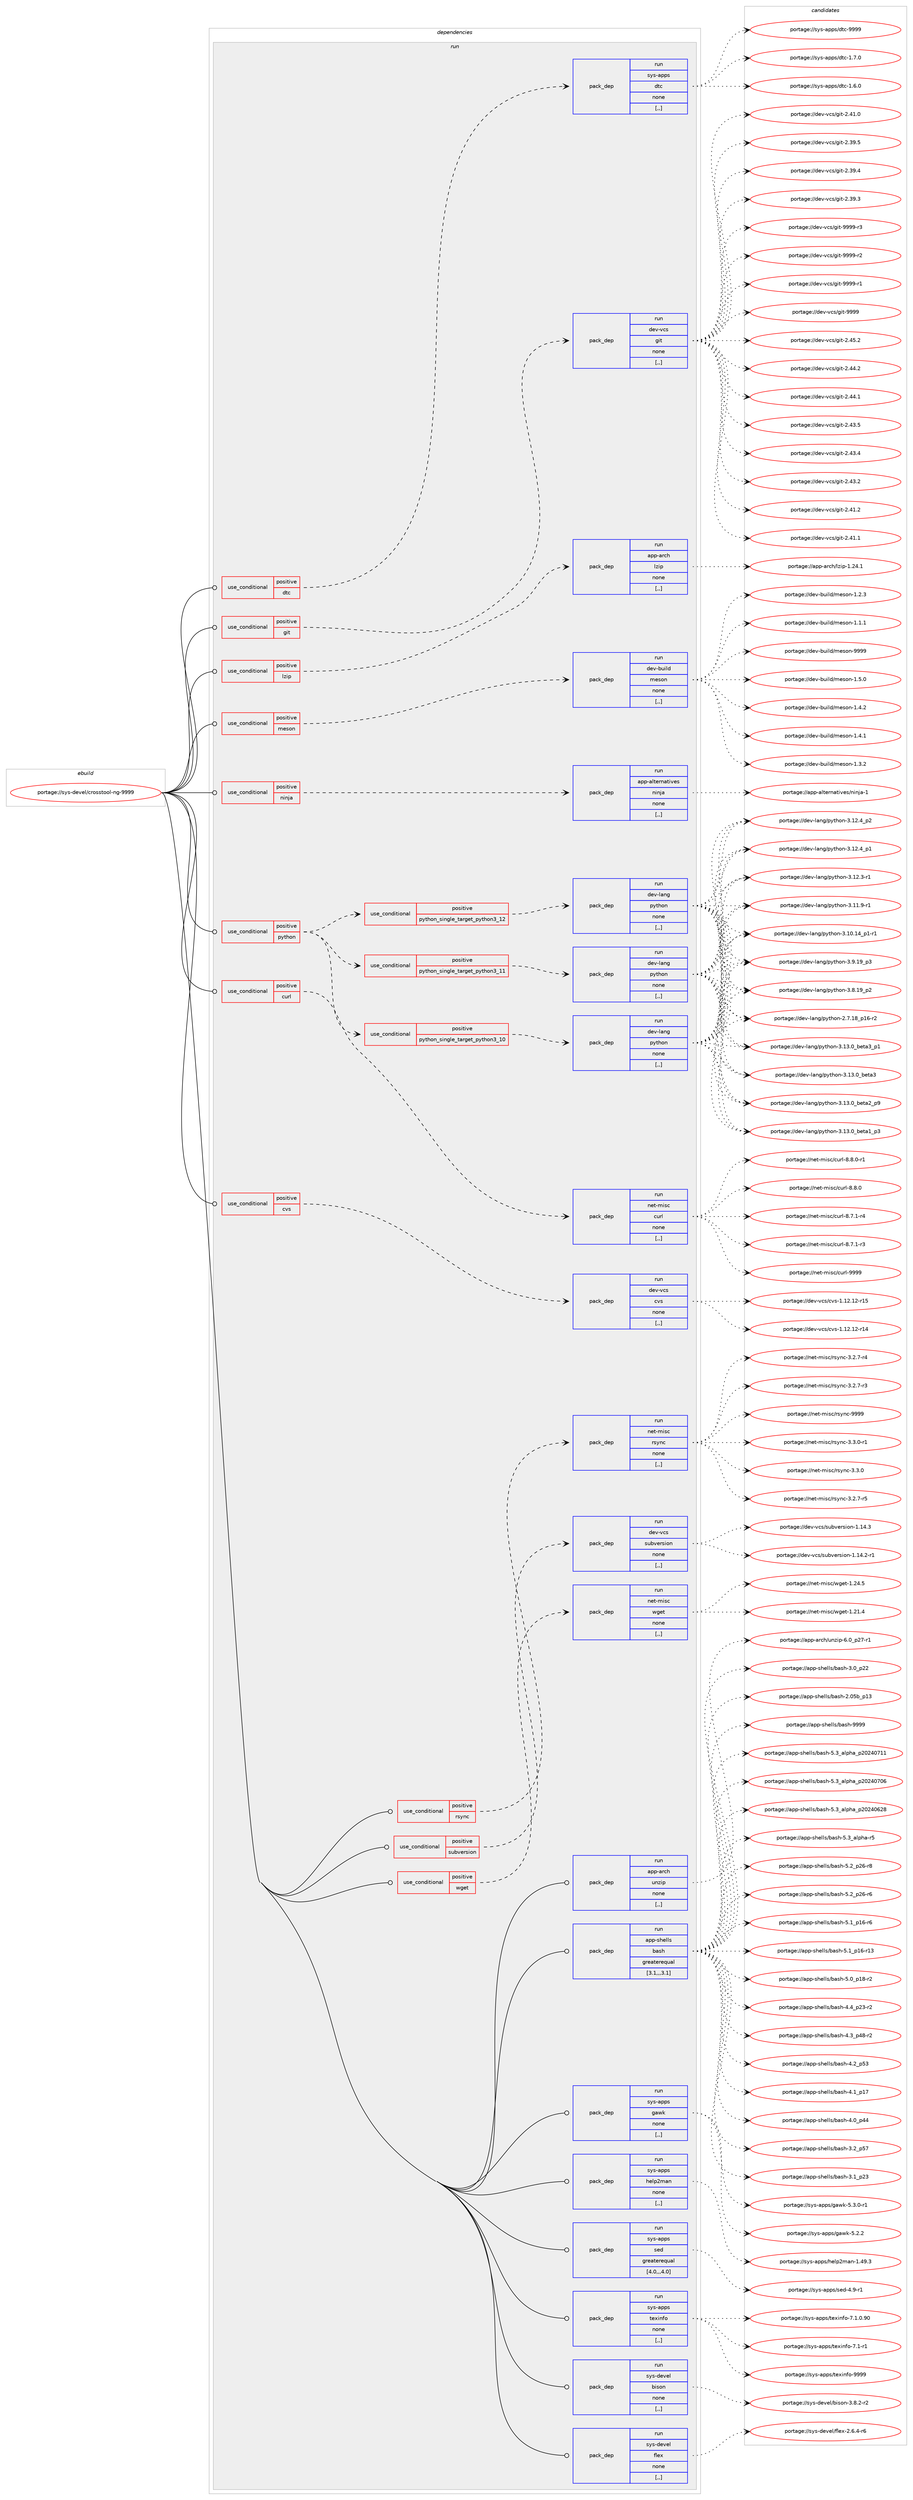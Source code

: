 digraph prolog {

# *************
# Graph options
# *************

newrank=true;
concentrate=true;
compound=true;
graph [rankdir=LR,fontname=Helvetica,fontsize=10,ranksep=1.5];#, ranksep=2.5, nodesep=0.2];
edge  [arrowhead=vee];
node  [fontname=Helvetica,fontsize=10];

# **********
# The ebuild
# **********

subgraph cluster_leftcol {
color=gray;
label=<<i>ebuild</i>>;
id [label="portage://sys-devel/crosstool-ng-9999", color=red, width=4, href="../sys-devel/crosstool-ng-9999.svg"];
}

# ****************
# The dependencies
# ****************

subgraph cluster_midcol {
color=gray;
label=<<i>dependencies</i>>;
subgraph cluster_compile {
fillcolor="#eeeeee";
style=filled;
label=<<i>compile</i>>;
}
subgraph cluster_compileandrun {
fillcolor="#eeeeee";
style=filled;
label=<<i>compile and run</i>>;
}
subgraph cluster_run {
fillcolor="#eeeeee";
style=filled;
label=<<i>run</i>>;
subgraph cond114589 {
dependency430903 [label=<<TABLE BORDER="0" CELLBORDER="1" CELLSPACING="0" CELLPADDING="4"><TR><TD ROWSPAN="3" CELLPADDING="10">use_conditional</TD></TR><TR><TD>positive</TD></TR><TR><TD>curl</TD></TR></TABLE>>, shape=none, color=red];
subgraph pack313353 {
dependency430904 [label=<<TABLE BORDER="0" CELLBORDER="1" CELLSPACING="0" CELLPADDING="4" WIDTH="220"><TR><TD ROWSPAN="6" CELLPADDING="30">pack_dep</TD></TR><TR><TD WIDTH="110">run</TD></TR><TR><TD>net-misc</TD></TR><TR><TD>curl</TD></TR><TR><TD>none</TD></TR><TR><TD>[,,]</TD></TR></TABLE>>, shape=none, color=blue];
}
dependency430903:e -> dependency430904:w [weight=20,style="dashed",arrowhead="vee"];
}
id:e -> dependency430903:w [weight=20,style="solid",arrowhead="odot"];
subgraph cond114590 {
dependency430905 [label=<<TABLE BORDER="0" CELLBORDER="1" CELLSPACING="0" CELLPADDING="4"><TR><TD ROWSPAN="3" CELLPADDING="10">use_conditional</TD></TR><TR><TD>positive</TD></TR><TR><TD>cvs</TD></TR></TABLE>>, shape=none, color=red];
subgraph pack313354 {
dependency430906 [label=<<TABLE BORDER="0" CELLBORDER="1" CELLSPACING="0" CELLPADDING="4" WIDTH="220"><TR><TD ROWSPAN="6" CELLPADDING="30">pack_dep</TD></TR><TR><TD WIDTH="110">run</TD></TR><TR><TD>dev-vcs</TD></TR><TR><TD>cvs</TD></TR><TR><TD>none</TD></TR><TR><TD>[,,]</TD></TR></TABLE>>, shape=none, color=blue];
}
dependency430905:e -> dependency430906:w [weight=20,style="dashed",arrowhead="vee"];
}
id:e -> dependency430905:w [weight=20,style="solid",arrowhead="odot"];
subgraph cond114591 {
dependency430907 [label=<<TABLE BORDER="0" CELLBORDER="1" CELLSPACING="0" CELLPADDING="4"><TR><TD ROWSPAN="3" CELLPADDING="10">use_conditional</TD></TR><TR><TD>positive</TD></TR><TR><TD>dtc</TD></TR></TABLE>>, shape=none, color=red];
subgraph pack313355 {
dependency430908 [label=<<TABLE BORDER="0" CELLBORDER="1" CELLSPACING="0" CELLPADDING="4" WIDTH="220"><TR><TD ROWSPAN="6" CELLPADDING="30">pack_dep</TD></TR><TR><TD WIDTH="110">run</TD></TR><TR><TD>sys-apps</TD></TR><TR><TD>dtc</TD></TR><TR><TD>none</TD></TR><TR><TD>[,,]</TD></TR></TABLE>>, shape=none, color=blue];
}
dependency430907:e -> dependency430908:w [weight=20,style="dashed",arrowhead="vee"];
}
id:e -> dependency430907:w [weight=20,style="solid",arrowhead="odot"];
subgraph cond114592 {
dependency430909 [label=<<TABLE BORDER="0" CELLBORDER="1" CELLSPACING="0" CELLPADDING="4"><TR><TD ROWSPAN="3" CELLPADDING="10">use_conditional</TD></TR><TR><TD>positive</TD></TR><TR><TD>git</TD></TR></TABLE>>, shape=none, color=red];
subgraph pack313356 {
dependency430910 [label=<<TABLE BORDER="0" CELLBORDER="1" CELLSPACING="0" CELLPADDING="4" WIDTH="220"><TR><TD ROWSPAN="6" CELLPADDING="30">pack_dep</TD></TR><TR><TD WIDTH="110">run</TD></TR><TR><TD>dev-vcs</TD></TR><TR><TD>git</TD></TR><TR><TD>none</TD></TR><TR><TD>[,,]</TD></TR></TABLE>>, shape=none, color=blue];
}
dependency430909:e -> dependency430910:w [weight=20,style="dashed",arrowhead="vee"];
}
id:e -> dependency430909:w [weight=20,style="solid",arrowhead="odot"];
subgraph cond114593 {
dependency430911 [label=<<TABLE BORDER="0" CELLBORDER="1" CELLSPACING="0" CELLPADDING="4"><TR><TD ROWSPAN="3" CELLPADDING="10">use_conditional</TD></TR><TR><TD>positive</TD></TR><TR><TD>lzip</TD></TR></TABLE>>, shape=none, color=red];
subgraph pack313357 {
dependency430912 [label=<<TABLE BORDER="0" CELLBORDER="1" CELLSPACING="0" CELLPADDING="4" WIDTH="220"><TR><TD ROWSPAN="6" CELLPADDING="30">pack_dep</TD></TR><TR><TD WIDTH="110">run</TD></TR><TR><TD>app-arch</TD></TR><TR><TD>lzip</TD></TR><TR><TD>none</TD></TR><TR><TD>[,,]</TD></TR></TABLE>>, shape=none, color=blue];
}
dependency430911:e -> dependency430912:w [weight=20,style="dashed",arrowhead="vee"];
}
id:e -> dependency430911:w [weight=20,style="solid",arrowhead="odot"];
subgraph cond114594 {
dependency430913 [label=<<TABLE BORDER="0" CELLBORDER="1" CELLSPACING="0" CELLPADDING="4"><TR><TD ROWSPAN="3" CELLPADDING="10">use_conditional</TD></TR><TR><TD>positive</TD></TR><TR><TD>meson</TD></TR></TABLE>>, shape=none, color=red];
subgraph pack313358 {
dependency430914 [label=<<TABLE BORDER="0" CELLBORDER="1" CELLSPACING="0" CELLPADDING="4" WIDTH="220"><TR><TD ROWSPAN="6" CELLPADDING="30">pack_dep</TD></TR><TR><TD WIDTH="110">run</TD></TR><TR><TD>dev-build</TD></TR><TR><TD>meson</TD></TR><TR><TD>none</TD></TR><TR><TD>[,,]</TD></TR></TABLE>>, shape=none, color=blue];
}
dependency430913:e -> dependency430914:w [weight=20,style="dashed",arrowhead="vee"];
}
id:e -> dependency430913:w [weight=20,style="solid",arrowhead="odot"];
subgraph cond114595 {
dependency430915 [label=<<TABLE BORDER="0" CELLBORDER="1" CELLSPACING="0" CELLPADDING="4"><TR><TD ROWSPAN="3" CELLPADDING="10">use_conditional</TD></TR><TR><TD>positive</TD></TR><TR><TD>ninja</TD></TR></TABLE>>, shape=none, color=red];
subgraph pack313359 {
dependency430916 [label=<<TABLE BORDER="0" CELLBORDER="1" CELLSPACING="0" CELLPADDING="4" WIDTH="220"><TR><TD ROWSPAN="6" CELLPADDING="30">pack_dep</TD></TR><TR><TD WIDTH="110">run</TD></TR><TR><TD>app-alternatives</TD></TR><TR><TD>ninja</TD></TR><TR><TD>none</TD></TR><TR><TD>[,,]</TD></TR></TABLE>>, shape=none, color=blue];
}
dependency430915:e -> dependency430916:w [weight=20,style="dashed",arrowhead="vee"];
}
id:e -> dependency430915:w [weight=20,style="solid",arrowhead="odot"];
subgraph cond114596 {
dependency430917 [label=<<TABLE BORDER="0" CELLBORDER="1" CELLSPACING="0" CELLPADDING="4"><TR><TD ROWSPAN="3" CELLPADDING="10">use_conditional</TD></TR><TR><TD>positive</TD></TR><TR><TD>python</TD></TR></TABLE>>, shape=none, color=red];
subgraph cond114597 {
dependency430918 [label=<<TABLE BORDER="0" CELLBORDER="1" CELLSPACING="0" CELLPADDING="4"><TR><TD ROWSPAN="3" CELLPADDING="10">use_conditional</TD></TR><TR><TD>positive</TD></TR><TR><TD>python_single_target_python3_10</TD></TR></TABLE>>, shape=none, color=red];
subgraph pack313360 {
dependency430919 [label=<<TABLE BORDER="0" CELLBORDER="1" CELLSPACING="0" CELLPADDING="4" WIDTH="220"><TR><TD ROWSPAN="6" CELLPADDING="30">pack_dep</TD></TR><TR><TD WIDTH="110">run</TD></TR><TR><TD>dev-lang</TD></TR><TR><TD>python</TD></TR><TR><TD>none</TD></TR><TR><TD>[,,]</TD></TR></TABLE>>, shape=none, color=blue];
}
dependency430918:e -> dependency430919:w [weight=20,style="dashed",arrowhead="vee"];
}
dependency430917:e -> dependency430918:w [weight=20,style="dashed",arrowhead="vee"];
subgraph cond114598 {
dependency430920 [label=<<TABLE BORDER="0" CELLBORDER="1" CELLSPACING="0" CELLPADDING="4"><TR><TD ROWSPAN="3" CELLPADDING="10">use_conditional</TD></TR><TR><TD>positive</TD></TR><TR><TD>python_single_target_python3_11</TD></TR></TABLE>>, shape=none, color=red];
subgraph pack313361 {
dependency430921 [label=<<TABLE BORDER="0" CELLBORDER="1" CELLSPACING="0" CELLPADDING="4" WIDTH="220"><TR><TD ROWSPAN="6" CELLPADDING="30">pack_dep</TD></TR><TR><TD WIDTH="110">run</TD></TR><TR><TD>dev-lang</TD></TR><TR><TD>python</TD></TR><TR><TD>none</TD></TR><TR><TD>[,,]</TD></TR></TABLE>>, shape=none, color=blue];
}
dependency430920:e -> dependency430921:w [weight=20,style="dashed",arrowhead="vee"];
}
dependency430917:e -> dependency430920:w [weight=20,style="dashed",arrowhead="vee"];
subgraph cond114599 {
dependency430922 [label=<<TABLE BORDER="0" CELLBORDER="1" CELLSPACING="0" CELLPADDING="4"><TR><TD ROWSPAN="3" CELLPADDING="10">use_conditional</TD></TR><TR><TD>positive</TD></TR><TR><TD>python_single_target_python3_12</TD></TR></TABLE>>, shape=none, color=red];
subgraph pack313362 {
dependency430923 [label=<<TABLE BORDER="0" CELLBORDER="1" CELLSPACING="0" CELLPADDING="4" WIDTH="220"><TR><TD ROWSPAN="6" CELLPADDING="30">pack_dep</TD></TR><TR><TD WIDTH="110">run</TD></TR><TR><TD>dev-lang</TD></TR><TR><TD>python</TD></TR><TR><TD>none</TD></TR><TR><TD>[,,]</TD></TR></TABLE>>, shape=none, color=blue];
}
dependency430922:e -> dependency430923:w [weight=20,style="dashed",arrowhead="vee"];
}
dependency430917:e -> dependency430922:w [weight=20,style="dashed",arrowhead="vee"];
}
id:e -> dependency430917:w [weight=20,style="solid",arrowhead="odot"];
subgraph cond114600 {
dependency430924 [label=<<TABLE BORDER="0" CELLBORDER="1" CELLSPACING="0" CELLPADDING="4"><TR><TD ROWSPAN="3" CELLPADDING="10">use_conditional</TD></TR><TR><TD>positive</TD></TR><TR><TD>rsync</TD></TR></TABLE>>, shape=none, color=red];
subgraph pack313363 {
dependency430925 [label=<<TABLE BORDER="0" CELLBORDER="1" CELLSPACING="0" CELLPADDING="4" WIDTH="220"><TR><TD ROWSPAN="6" CELLPADDING="30">pack_dep</TD></TR><TR><TD WIDTH="110">run</TD></TR><TR><TD>net-misc</TD></TR><TR><TD>rsync</TD></TR><TR><TD>none</TD></TR><TR><TD>[,,]</TD></TR></TABLE>>, shape=none, color=blue];
}
dependency430924:e -> dependency430925:w [weight=20,style="dashed",arrowhead="vee"];
}
id:e -> dependency430924:w [weight=20,style="solid",arrowhead="odot"];
subgraph cond114601 {
dependency430926 [label=<<TABLE BORDER="0" CELLBORDER="1" CELLSPACING="0" CELLPADDING="4"><TR><TD ROWSPAN="3" CELLPADDING="10">use_conditional</TD></TR><TR><TD>positive</TD></TR><TR><TD>subversion</TD></TR></TABLE>>, shape=none, color=red];
subgraph pack313364 {
dependency430927 [label=<<TABLE BORDER="0" CELLBORDER="1" CELLSPACING="0" CELLPADDING="4" WIDTH="220"><TR><TD ROWSPAN="6" CELLPADDING="30">pack_dep</TD></TR><TR><TD WIDTH="110">run</TD></TR><TR><TD>dev-vcs</TD></TR><TR><TD>subversion</TD></TR><TR><TD>none</TD></TR><TR><TD>[,,]</TD></TR></TABLE>>, shape=none, color=blue];
}
dependency430926:e -> dependency430927:w [weight=20,style="dashed",arrowhead="vee"];
}
id:e -> dependency430926:w [weight=20,style="solid",arrowhead="odot"];
subgraph cond114602 {
dependency430928 [label=<<TABLE BORDER="0" CELLBORDER="1" CELLSPACING="0" CELLPADDING="4"><TR><TD ROWSPAN="3" CELLPADDING="10">use_conditional</TD></TR><TR><TD>positive</TD></TR><TR><TD>wget</TD></TR></TABLE>>, shape=none, color=red];
subgraph pack313365 {
dependency430929 [label=<<TABLE BORDER="0" CELLBORDER="1" CELLSPACING="0" CELLPADDING="4" WIDTH="220"><TR><TD ROWSPAN="6" CELLPADDING="30">pack_dep</TD></TR><TR><TD WIDTH="110">run</TD></TR><TR><TD>net-misc</TD></TR><TR><TD>wget</TD></TR><TR><TD>none</TD></TR><TR><TD>[,,]</TD></TR></TABLE>>, shape=none, color=blue];
}
dependency430928:e -> dependency430929:w [weight=20,style="dashed",arrowhead="vee"];
}
id:e -> dependency430928:w [weight=20,style="solid",arrowhead="odot"];
subgraph pack313366 {
dependency430930 [label=<<TABLE BORDER="0" CELLBORDER="1" CELLSPACING="0" CELLPADDING="4" WIDTH="220"><TR><TD ROWSPAN="6" CELLPADDING="30">pack_dep</TD></TR><TR><TD WIDTH="110">run</TD></TR><TR><TD>app-arch</TD></TR><TR><TD>unzip</TD></TR><TR><TD>none</TD></TR><TR><TD>[,,]</TD></TR></TABLE>>, shape=none, color=blue];
}
id:e -> dependency430930:w [weight=20,style="solid",arrowhead="odot"];
subgraph pack313367 {
dependency430931 [label=<<TABLE BORDER="0" CELLBORDER="1" CELLSPACING="0" CELLPADDING="4" WIDTH="220"><TR><TD ROWSPAN="6" CELLPADDING="30">pack_dep</TD></TR><TR><TD WIDTH="110">run</TD></TR><TR><TD>app-shells</TD></TR><TR><TD>bash</TD></TR><TR><TD>greaterequal</TD></TR><TR><TD>[3.1,,,3.1]</TD></TR></TABLE>>, shape=none, color=blue];
}
id:e -> dependency430931:w [weight=20,style="solid",arrowhead="odot"];
subgraph pack313368 {
dependency430932 [label=<<TABLE BORDER="0" CELLBORDER="1" CELLSPACING="0" CELLPADDING="4" WIDTH="220"><TR><TD ROWSPAN="6" CELLPADDING="30">pack_dep</TD></TR><TR><TD WIDTH="110">run</TD></TR><TR><TD>sys-apps</TD></TR><TR><TD>gawk</TD></TR><TR><TD>none</TD></TR><TR><TD>[,,]</TD></TR></TABLE>>, shape=none, color=blue];
}
id:e -> dependency430932:w [weight=20,style="solid",arrowhead="odot"];
subgraph pack313369 {
dependency430933 [label=<<TABLE BORDER="0" CELLBORDER="1" CELLSPACING="0" CELLPADDING="4" WIDTH="220"><TR><TD ROWSPAN="6" CELLPADDING="30">pack_dep</TD></TR><TR><TD WIDTH="110">run</TD></TR><TR><TD>sys-apps</TD></TR><TR><TD>help2man</TD></TR><TR><TD>none</TD></TR><TR><TD>[,,]</TD></TR></TABLE>>, shape=none, color=blue];
}
id:e -> dependency430933:w [weight=20,style="solid",arrowhead="odot"];
subgraph pack313370 {
dependency430934 [label=<<TABLE BORDER="0" CELLBORDER="1" CELLSPACING="0" CELLPADDING="4" WIDTH="220"><TR><TD ROWSPAN="6" CELLPADDING="30">pack_dep</TD></TR><TR><TD WIDTH="110">run</TD></TR><TR><TD>sys-apps</TD></TR><TR><TD>sed</TD></TR><TR><TD>greaterequal</TD></TR><TR><TD>[4.0,,,4.0]</TD></TR></TABLE>>, shape=none, color=blue];
}
id:e -> dependency430934:w [weight=20,style="solid",arrowhead="odot"];
subgraph pack313371 {
dependency430935 [label=<<TABLE BORDER="0" CELLBORDER="1" CELLSPACING="0" CELLPADDING="4" WIDTH="220"><TR><TD ROWSPAN="6" CELLPADDING="30">pack_dep</TD></TR><TR><TD WIDTH="110">run</TD></TR><TR><TD>sys-apps</TD></TR><TR><TD>texinfo</TD></TR><TR><TD>none</TD></TR><TR><TD>[,,]</TD></TR></TABLE>>, shape=none, color=blue];
}
id:e -> dependency430935:w [weight=20,style="solid",arrowhead="odot"];
subgraph pack313372 {
dependency430936 [label=<<TABLE BORDER="0" CELLBORDER="1" CELLSPACING="0" CELLPADDING="4" WIDTH="220"><TR><TD ROWSPAN="6" CELLPADDING="30">pack_dep</TD></TR><TR><TD WIDTH="110">run</TD></TR><TR><TD>sys-devel</TD></TR><TR><TD>bison</TD></TR><TR><TD>none</TD></TR><TR><TD>[,,]</TD></TR></TABLE>>, shape=none, color=blue];
}
id:e -> dependency430936:w [weight=20,style="solid",arrowhead="odot"];
subgraph pack313373 {
dependency430937 [label=<<TABLE BORDER="0" CELLBORDER="1" CELLSPACING="0" CELLPADDING="4" WIDTH="220"><TR><TD ROWSPAN="6" CELLPADDING="30">pack_dep</TD></TR><TR><TD WIDTH="110">run</TD></TR><TR><TD>sys-devel</TD></TR><TR><TD>flex</TD></TR><TR><TD>none</TD></TR><TR><TD>[,,]</TD></TR></TABLE>>, shape=none, color=blue];
}
id:e -> dependency430937:w [weight=20,style="solid",arrowhead="odot"];
}
}

# **************
# The candidates
# **************

subgraph cluster_choices {
rank=same;
color=gray;
label=<<i>candidates</i>>;

subgraph choice313353 {
color=black;
nodesep=1;
choice110101116451091051159947991171141084557575757 [label="portage://net-misc/curl-9999", color=red, width=4,href="../net-misc/curl-9999.svg"];
choice110101116451091051159947991171141084556465646484511449 [label="portage://net-misc/curl-8.8.0-r1", color=red, width=4,href="../net-misc/curl-8.8.0-r1.svg"];
choice11010111645109105115994799117114108455646564648 [label="portage://net-misc/curl-8.8.0", color=red, width=4,href="../net-misc/curl-8.8.0.svg"];
choice110101116451091051159947991171141084556465546494511452 [label="portage://net-misc/curl-8.7.1-r4", color=red, width=4,href="../net-misc/curl-8.7.1-r4.svg"];
choice110101116451091051159947991171141084556465546494511451 [label="portage://net-misc/curl-8.7.1-r3", color=red, width=4,href="../net-misc/curl-8.7.1-r3.svg"];
dependency430904:e -> choice110101116451091051159947991171141084557575757:w [style=dotted,weight="100"];
dependency430904:e -> choice110101116451091051159947991171141084556465646484511449:w [style=dotted,weight="100"];
dependency430904:e -> choice11010111645109105115994799117114108455646564648:w [style=dotted,weight="100"];
dependency430904:e -> choice110101116451091051159947991171141084556465546494511452:w [style=dotted,weight="100"];
dependency430904:e -> choice110101116451091051159947991171141084556465546494511451:w [style=dotted,weight="100"];
}
subgraph choice313354 {
color=black;
nodesep=1;
choice100101118451189911547991181154549464950464950451144953 [label="portage://dev-vcs/cvs-1.12.12-r15", color=red, width=4,href="../dev-vcs/cvs-1.12.12-r15.svg"];
choice100101118451189911547991181154549464950464950451144952 [label="portage://dev-vcs/cvs-1.12.12-r14", color=red, width=4,href="../dev-vcs/cvs-1.12.12-r14.svg"];
dependency430906:e -> choice100101118451189911547991181154549464950464950451144953:w [style=dotted,weight="100"];
dependency430906:e -> choice100101118451189911547991181154549464950464950451144952:w [style=dotted,weight="100"];
}
subgraph choice313355 {
color=black;
nodesep=1;
choice115121115459711211211547100116994557575757 [label="portage://sys-apps/dtc-9999", color=red, width=4,href="../sys-apps/dtc-9999.svg"];
choice11512111545971121121154710011699454946554648 [label="portage://sys-apps/dtc-1.7.0", color=red, width=4,href="../sys-apps/dtc-1.7.0.svg"];
choice11512111545971121121154710011699454946544648 [label="portage://sys-apps/dtc-1.6.0", color=red, width=4,href="../sys-apps/dtc-1.6.0.svg"];
dependency430908:e -> choice115121115459711211211547100116994557575757:w [style=dotted,weight="100"];
dependency430908:e -> choice11512111545971121121154710011699454946554648:w [style=dotted,weight="100"];
dependency430908:e -> choice11512111545971121121154710011699454946544648:w [style=dotted,weight="100"];
}
subgraph choice313356 {
color=black;
nodesep=1;
choice10010111845118991154710310511645575757574511451 [label="portage://dev-vcs/git-9999-r3", color=red, width=4,href="../dev-vcs/git-9999-r3.svg"];
choice10010111845118991154710310511645575757574511450 [label="portage://dev-vcs/git-9999-r2", color=red, width=4,href="../dev-vcs/git-9999-r2.svg"];
choice10010111845118991154710310511645575757574511449 [label="portage://dev-vcs/git-9999-r1", color=red, width=4,href="../dev-vcs/git-9999-r1.svg"];
choice1001011184511899115471031051164557575757 [label="portage://dev-vcs/git-9999", color=red, width=4,href="../dev-vcs/git-9999.svg"];
choice10010111845118991154710310511645504652534650 [label="portage://dev-vcs/git-2.45.2", color=red, width=4,href="../dev-vcs/git-2.45.2.svg"];
choice10010111845118991154710310511645504652524650 [label="portage://dev-vcs/git-2.44.2", color=red, width=4,href="../dev-vcs/git-2.44.2.svg"];
choice10010111845118991154710310511645504652524649 [label="portage://dev-vcs/git-2.44.1", color=red, width=4,href="../dev-vcs/git-2.44.1.svg"];
choice10010111845118991154710310511645504652514653 [label="portage://dev-vcs/git-2.43.5", color=red, width=4,href="../dev-vcs/git-2.43.5.svg"];
choice10010111845118991154710310511645504652514652 [label="portage://dev-vcs/git-2.43.4", color=red, width=4,href="../dev-vcs/git-2.43.4.svg"];
choice10010111845118991154710310511645504652514650 [label="portage://dev-vcs/git-2.43.2", color=red, width=4,href="../dev-vcs/git-2.43.2.svg"];
choice10010111845118991154710310511645504652494650 [label="portage://dev-vcs/git-2.41.2", color=red, width=4,href="../dev-vcs/git-2.41.2.svg"];
choice10010111845118991154710310511645504652494649 [label="portage://dev-vcs/git-2.41.1", color=red, width=4,href="../dev-vcs/git-2.41.1.svg"];
choice10010111845118991154710310511645504652494648 [label="portage://dev-vcs/git-2.41.0", color=red, width=4,href="../dev-vcs/git-2.41.0.svg"];
choice10010111845118991154710310511645504651574653 [label="portage://dev-vcs/git-2.39.5", color=red, width=4,href="../dev-vcs/git-2.39.5.svg"];
choice10010111845118991154710310511645504651574652 [label="portage://dev-vcs/git-2.39.4", color=red, width=4,href="../dev-vcs/git-2.39.4.svg"];
choice10010111845118991154710310511645504651574651 [label="portage://dev-vcs/git-2.39.3", color=red, width=4,href="../dev-vcs/git-2.39.3.svg"];
dependency430910:e -> choice10010111845118991154710310511645575757574511451:w [style=dotted,weight="100"];
dependency430910:e -> choice10010111845118991154710310511645575757574511450:w [style=dotted,weight="100"];
dependency430910:e -> choice10010111845118991154710310511645575757574511449:w [style=dotted,weight="100"];
dependency430910:e -> choice1001011184511899115471031051164557575757:w [style=dotted,weight="100"];
dependency430910:e -> choice10010111845118991154710310511645504652534650:w [style=dotted,weight="100"];
dependency430910:e -> choice10010111845118991154710310511645504652524650:w [style=dotted,weight="100"];
dependency430910:e -> choice10010111845118991154710310511645504652524649:w [style=dotted,weight="100"];
dependency430910:e -> choice10010111845118991154710310511645504652514653:w [style=dotted,weight="100"];
dependency430910:e -> choice10010111845118991154710310511645504652514652:w [style=dotted,weight="100"];
dependency430910:e -> choice10010111845118991154710310511645504652514650:w [style=dotted,weight="100"];
dependency430910:e -> choice10010111845118991154710310511645504652494650:w [style=dotted,weight="100"];
dependency430910:e -> choice10010111845118991154710310511645504652494649:w [style=dotted,weight="100"];
dependency430910:e -> choice10010111845118991154710310511645504652494648:w [style=dotted,weight="100"];
dependency430910:e -> choice10010111845118991154710310511645504651574653:w [style=dotted,weight="100"];
dependency430910:e -> choice10010111845118991154710310511645504651574652:w [style=dotted,weight="100"];
dependency430910:e -> choice10010111845118991154710310511645504651574651:w [style=dotted,weight="100"];
}
subgraph choice313357 {
color=black;
nodesep=1;
choice971121124597114991044710812210511245494650524649 [label="portage://app-arch/lzip-1.24.1", color=red, width=4,href="../app-arch/lzip-1.24.1.svg"];
dependency430912:e -> choice971121124597114991044710812210511245494650524649:w [style=dotted,weight="100"];
}
subgraph choice313358 {
color=black;
nodesep=1;
choice1001011184598117105108100471091011151111104557575757 [label="portage://dev-build/meson-9999", color=red, width=4,href="../dev-build/meson-9999.svg"];
choice100101118459811710510810047109101115111110454946534648 [label="portage://dev-build/meson-1.5.0", color=red, width=4,href="../dev-build/meson-1.5.0.svg"];
choice100101118459811710510810047109101115111110454946524650 [label="portage://dev-build/meson-1.4.2", color=red, width=4,href="../dev-build/meson-1.4.2.svg"];
choice100101118459811710510810047109101115111110454946524649 [label="portage://dev-build/meson-1.4.1", color=red, width=4,href="../dev-build/meson-1.4.1.svg"];
choice100101118459811710510810047109101115111110454946514650 [label="portage://dev-build/meson-1.3.2", color=red, width=4,href="../dev-build/meson-1.3.2.svg"];
choice100101118459811710510810047109101115111110454946504651 [label="portage://dev-build/meson-1.2.3", color=red, width=4,href="../dev-build/meson-1.2.3.svg"];
choice100101118459811710510810047109101115111110454946494649 [label="portage://dev-build/meson-1.1.1", color=red, width=4,href="../dev-build/meson-1.1.1.svg"];
dependency430914:e -> choice1001011184598117105108100471091011151111104557575757:w [style=dotted,weight="100"];
dependency430914:e -> choice100101118459811710510810047109101115111110454946534648:w [style=dotted,weight="100"];
dependency430914:e -> choice100101118459811710510810047109101115111110454946524650:w [style=dotted,weight="100"];
dependency430914:e -> choice100101118459811710510810047109101115111110454946524649:w [style=dotted,weight="100"];
dependency430914:e -> choice100101118459811710510810047109101115111110454946514650:w [style=dotted,weight="100"];
dependency430914:e -> choice100101118459811710510810047109101115111110454946504651:w [style=dotted,weight="100"];
dependency430914:e -> choice100101118459811710510810047109101115111110454946494649:w [style=dotted,weight="100"];
}
subgraph choice313359 {
color=black;
nodesep=1;
choice9711211245971081161011141109711610511810111547110105110106974549 [label="portage://app-alternatives/ninja-1", color=red, width=4,href="../app-alternatives/ninja-1.svg"];
dependency430916:e -> choice9711211245971081161011141109711610511810111547110105110106974549:w [style=dotted,weight="100"];
}
subgraph choice313360 {
color=black;
nodesep=1;
choice10010111845108971101034711212111610411111045514649514648959810111697519511249 [label="portage://dev-lang/python-3.13.0_beta3_p1", color=red, width=4,href="../dev-lang/python-3.13.0_beta3_p1.svg"];
choice1001011184510897110103471121211161041111104551464951464895981011169751 [label="portage://dev-lang/python-3.13.0_beta3", color=red, width=4,href="../dev-lang/python-3.13.0_beta3.svg"];
choice10010111845108971101034711212111610411111045514649514648959810111697509511257 [label="portage://dev-lang/python-3.13.0_beta2_p9", color=red, width=4,href="../dev-lang/python-3.13.0_beta2_p9.svg"];
choice10010111845108971101034711212111610411111045514649514648959810111697499511251 [label="portage://dev-lang/python-3.13.0_beta1_p3", color=red, width=4,href="../dev-lang/python-3.13.0_beta1_p3.svg"];
choice100101118451089711010347112121116104111110455146495046529511250 [label="portage://dev-lang/python-3.12.4_p2", color=red, width=4,href="../dev-lang/python-3.12.4_p2.svg"];
choice100101118451089711010347112121116104111110455146495046529511249 [label="portage://dev-lang/python-3.12.4_p1", color=red, width=4,href="../dev-lang/python-3.12.4_p1.svg"];
choice100101118451089711010347112121116104111110455146495046514511449 [label="portage://dev-lang/python-3.12.3-r1", color=red, width=4,href="../dev-lang/python-3.12.3-r1.svg"];
choice100101118451089711010347112121116104111110455146494946574511449 [label="portage://dev-lang/python-3.11.9-r1", color=red, width=4,href="../dev-lang/python-3.11.9-r1.svg"];
choice100101118451089711010347112121116104111110455146494846495295112494511449 [label="portage://dev-lang/python-3.10.14_p1-r1", color=red, width=4,href="../dev-lang/python-3.10.14_p1-r1.svg"];
choice100101118451089711010347112121116104111110455146574649579511251 [label="portage://dev-lang/python-3.9.19_p3", color=red, width=4,href="../dev-lang/python-3.9.19_p3.svg"];
choice100101118451089711010347112121116104111110455146564649579511250 [label="portage://dev-lang/python-3.8.19_p2", color=red, width=4,href="../dev-lang/python-3.8.19_p2.svg"];
choice100101118451089711010347112121116104111110455046554649569511249544511450 [label="portage://dev-lang/python-2.7.18_p16-r2", color=red, width=4,href="../dev-lang/python-2.7.18_p16-r2.svg"];
dependency430919:e -> choice10010111845108971101034711212111610411111045514649514648959810111697519511249:w [style=dotted,weight="100"];
dependency430919:e -> choice1001011184510897110103471121211161041111104551464951464895981011169751:w [style=dotted,weight="100"];
dependency430919:e -> choice10010111845108971101034711212111610411111045514649514648959810111697509511257:w [style=dotted,weight="100"];
dependency430919:e -> choice10010111845108971101034711212111610411111045514649514648959810111697499511251:w [style=dotted,weight="100"];
dependency430919:e -> choice100101118451089711010347112121116104111110455146495046529511250:w [style=dotted,weight="100"];
dependency430919:e -> choice100101118451089711010347112121116104111110455146495046529511249:w [style=dotted,weight="100"];
dependency430919:e -> choice100101118451089711010347112121116104111110455146495046514511449:w [style=dotted,weight="100"];
dependency430919:e -> choice100101118451089711010347112121116104111110455146494946574511449:w [style=dotted,weight="100"];
dependency430919:e -> choice100101118451089711010347112121116104111110455146494846495295112494511449:w [style=dotted,weight="100"];
dependency430919:e -> choice100101118451089711010347112121116104111110455146574649579511251:w [style=dotted,weight="100"];
dependency430919:e -> choice100101118451089711010347112121116104111110455146564649579511250:w [style=dotted,weight="100"];
dependency430919:e -> choice100101118451089711010347112121116104111110455046554649569511249544511450:w [style=dotted,weight="100"];
}
subgraph choice313361 {
color=black;
nodesep=1;
choice10010111845108971101034711212111610411111045514649514648959810111697519511249 [label="portage://dev-lang/python-3.13.0_beta3_p1", color=red, width=4,href="../dev-lang/python-3.13.0_beta3_p1.svg"];
choice1001011184510897110103471121211161041111104551464951464895981011169751 [label="portage://dev-lang/python-3.13.0_beta3", color=red, width=4,href="../dev-lang/python-3.13.0_beta3.svg"];
choice10010111845108971101034711212111610411111045514649514648959810111697509511257 [label="portage://dev-lang/python-3.13.0_beta2_p9", color=red, width=4,href="../dev-lang/python-3.13.0_beta2_p9.svg"];
choice10010111845108971101034711212111610411111045514649514648959810111697499511251 [label="portage://dev-lang/python-3.13.0_beta1_p3", color=red, width=4,href="../dev-lang/python-3.13.0_beta1_p3.svg"];
choice100101118451089711010347112121116104111110455146495046529511250 [label="portage://dev-lang/python-3.12.4_p2", color=red, width=4,href="../dev-lang/python-3.12.4_p2.svg"];
choice100101118451089711010347112121116104111110455146495046529511249 [label="portage://dev-lang/python-3.12.4_p1", color=red, width=4,href="../dev-lang/python-3.12.4_p1.svg"];
choice100101118451089711010347112121116104111110455146495046514511449 [label="portage://dev-lang/python-3.12.3-r1", color=red, width=4,href="../dev-lang/python-3.12.3-r1.svg"];
choice100101118451089711010347112121116104111110455146494946574511449 [label="portage://dev-lang/python-3.11.9-r1", color=red, width=4,href="../dev-lang/python-3.11.9-r1.svg"];
choice100101118451089711010347112121116104111110455146494846495295112494511449 [label="portage://dev-lang/python-3.10.14_p1-r1", color=red, width=4,href="../dev-lang/python-3.10.14_p1-r1.svg"];
choice100101118451089711010347112121116104111110455146574649579511251 [label="portage://dev-lang/python-3.9.19_p3", color=red, width=4,href="../dev-lang/python-3.9.19_p3.svg"];
choice100101118451089711010347112121116104111110455146564649579511250 [label="portage://dev-lang/python-3.8.19_p2", color=red, width=4,href="../dev-lang/python-3.8.19_p2.svg"];
choice100101118451089711010347112121116104111110455046554649569511249544511450 [label="portage://dev-lang/python-2.7.18_p16-r2", color=red, width=4,href="../dev-lang/python-2.7.18_p16-r2.svg"];
dependency430921:e -> choice10010111845108971101034711212111610411111045514649514648959810111697519511249:w [style=dotted,weight="100"];
dependency430921:e -> choice1001011184510897110103471121211161041111104551464951464895981011169751:w [style=dotted,weight="100"];
dependency430921:e -> choice10010111845108971101034711212111610411111045514649514648959810111697509511257:w [style=dotted,weight="100"];
dependency430921:e -> choice10010111845108971101034711212111610411111045514649514648959810111697499511251:w [style=dotted,weight="100"];
dependency430921:e -> choice100101118451089711010347112121116104111110455146495046529511250:w [style=dotted,weight="100"];
dependency430921:e -> choice100101118451089711010347112121116104111110455146495046529511249:w [style=dotted,weight="100"];
dependency430921:e -> choice100101118451089711010347112121116104111110455146495046514511449:w [style=dotted,weight="100"];
dependency430921:e -> choice100101118451089711010347112121116104111110455146494946574511449:w [style=dotted,weight="100"];
dependency430921:e -> choice100101118451089711010347112121116104111110455146494846495295112494511449:w [style=dotted,weight="100"];
dependency430921:e -> choice100101118451089711010347112121116104111110455146574649579511251:w [style=dotted,weight="100"];
dependency430921:e -> choice100101118451089711010347112121116104111110455146564649579511250:w [style=dotted,weight="100"];
dependency430921:e -> choice100101118451089711010347112121116104111110455046554649569511249544511450:w [style=dotted,weight="100"];
}
subgraph choice313362 {
color=black;
nodesep=1;
choice10010111845108971101034711212111610411111045514649514648959810111697519511249 [label="portage://dev-lang/python-3.13.0_beta3_p1", color=red, width=4,href="../dev-lang/python-3.13.0_beta3_p1.svg"];
choice1001011184510897110103471121211161041111104551464951464895981011169751 [label="portage://dev-lang/python-3.13.0_beta3", color=red, width=4,href="../dev-lang/python-3.13.0_beta3.svg"];
choice10010111845108971101034711212111610411111045514649514648959810111697509511257 [label="portage://dev-lang/python-3.13.0_beta2_p9", color=red, width=4,href="../dev-lang/python-3.13.0_beta2_p9.svg"];
choice10010111845108971101034711212111610411111045514649514648959810111697499511251 [label="portage://dev-lang/python-3.13.0_beta1_p3", color=red, width=4,href="../dev-lang/python-3.13.0_beta1_p3.svg"];
choice100101118451089711010347112121116104111110455146495046529511250 [label="portage://dev-lang/python-3.12.4_p2", color=red, width=4,href="../dev-lang/python-3.12.4_p2.svg"];
choice100101118451089711010347112121116104111110455146495046529511249 [label="portage://dev-lang/python-3.12.4_p1", color=red, width=4,href="../dev-lang/python-3.12.4_p1.svg"];
choice100101118451089711010347112121116104111110455146495046514511449 [label="portage://dev-lang/python-3.12.3-r1", color=red, width=4,href="../dev-lang/python-3.12.3-r1.svg"];
choice100101118451089711010347112121116104111110455146494946574511449 [label="portage://dev-lang/python-3.11.9-r1", color=red, width=4,href="../dev-lang/python-3.11.9-r1.svg"];
choice100101118451089711010347112121116104111110455146494846495295112494511449 [label="portage://dev-lang/python-3.10.14_p1-r1", color=red, width=4,href="../dev-lang/python-3.10.14_p1-r1.svg"];
choice100101118451089711010347112121116104111110455146574649579511251 [label="portage://dev-lang/python-3.9.19_p3", color=red, width=4,href="../dev-lang/python-3.9.19_p3.svg"];
choice100101118451089711010347112121116104111110455146564649579511250 [label="portage://dev-lang/python-3.8.19_p2", color=red, width=4,href="../dev-lang/python-3.8.19_p2.svg"];
choice100101118451089711010347112121116104111110455046554649569511249544511450 [label="portage://dev-lang/python-2.7.18_p16-r2", color=red, width=4,href="../dev-lang/python-2.7.18_p16-r2.svg"];
dependency430923:e -> choice10010111845108971101034711212111610411111045514649514648959810111697519511249:w [style=dotted,weight="100"];
dependency430923:e -> choice1001011184510897110103471121211161041111104551464951464895981011169751:w [style=dotted,weight="100"];
dependency430923:e -> choice10010111845108971101034711212111610411111045514649514648959810111697509511257:w [style=dotted,weight="100"];
dependency430923:e -> choice10010111845108971101034711212111610411111045514649514648959810111697499511251:w [style=dotted,weight="100"];
dependency430923:e -> choice100101118451089711010347112121116104111110455146495046529511250:w [style=dotted,weight="100"];
dependency430923:e -> choice100101118451089711010347112121116104111110455146495046529511249:w [style=dotted,weight="100"];
dependency430923:e -> choice100101118451089711010347112121116104111110455146495046514511449:w [style=dotted,weight="100"];
dependency430923:e -> choice100101118451089711010347112121116104111110455146494946574511449:w [style=dotted,weight="100"];
dependency430923:e -> choice100101118451089711010347112121116104111110455146494846495295112494511449:w [style=dotted,weight="100"];
dependency430923:e -> choice100101118451089711010347112121116104111110455146574649579511251:w [style=dotted,weight="100"];
dependency430923:e -> choice100101118451089711010347112121116104111110455146564649579511250:w [style=dotted,weight="100"];
dependency430923:e -> choice100101118451089711010347112121116104111110455046554649569511249544511450:w [style=dotted,weight="100"];
}
subgraph choice313363 {
color=black;
nodesep=1;
choice110101116451091051159947114115121110994557575757 [label="portage://net-misc/rsync-9999", color=red, width=4,href="../net-misc/rsync-9999.svg"];
choice110101116451091051159947114115121110994551465146484511449 [label="portage://net-misc/rsync-3.3.0-r1", color=red, width=4,href="../net-misc/rsync-3.3.0-r1.svg"];
choice11010111645109105115994711411512111099455146514648 [label="portage://net-misc/rsync-3.3.0", color=red, width=4,href="../net-misc/rsync-3.3.0.svg"];
choice110101116451091051159947114115121110994551465046554511453 [label="portage://net-misc/rsync-3.2.7-r5", color=red, width=4,href="../net-misc/rsync-3.2.7-r5.svg"];
choice110101116451091051159947114115121110994551465046554511452 [label="portage://net-misc/rsync-3.2.7-r4", color=red, width=4,href="../net-misc/rsync-3.2.7-r4.svg"];
choice110101116451091051159947114115121110994551465046554511451 [label="portage://net-misc/rsync-3.2.7-r3", color=red, width=4,href="../net-misc/rsync-3.2.7-r3.svg"];
dependency430925:e -> choice110101116451091051159947114115121110994557575757:w [style=dotted,weight="100"];
dependency430925:e -> choice110101116451091051159947114115121110994551465146484511449:w [style=dotted,weight="100"];
dependency430925:e -> choice11010111645109105115994711411512111099455146514648:w [style=dotted,weight="100"];
dependency430925:e -> choice110101116451091051159947114115121110994551465046554511453:w [style=dotted,weight="100"];
dependency430925:e -> choice110101116451091051159947114115121110994551465046554511452:w [style=dotted,weight="100"];
dependency430925:e -> choice110101116451091051159947114115121110994551465046554511451:w [style=dotted,weight="100"];
}
subgraph choice313364 {
color=black;
nodesep=1;
choice1001011184511899115471151179811810111411510511111045494649524651 [label="portage://dev-vcs/subversion-1.14.3", color=red, width=4,href="../dev-vcs/subversion-1.14.3.svg"];
choice10010111845118991154711511798118101114115105111110454946495246504511449 [label="portage://dev-vcs/subversion-1.14.2-r1", color=red, width=4,href="../dev-vcs/subversion-1.14.2-r1.svg"];
dependency430927:e -> choice1001011184511899115471151179811810111411510511111045494649524651:w [style=dotted,weight="100"];
dependency430927:e -> choice10010111845118991154711511798118101114115105111110454946495246504511449:w [style=dotted,weight="100"];
}
subgraph choice313365 {
color=black;
nodesep=1;
choice11010111645109105115994711910310111645494650524653 [label="portage://net-misc/wget-1.24.5", color=red, width=4,href="../net-misc/wget-1.24.5.svg"];
choice11010111645109105115994711910310111645494650494652 [label="portage://net-misc/wget-1.21.4", color=red, width=4,href="../net-misc/wget-1.21.4.svg"];
dependency430929:e -> choice11010111645109105115994711910310111645494650524653:w [style=dotted,weight="100"];
dependency430929:e -> choice11010111645109105115994711910310111645494650494652:w [style=dotted,weight="100"];
}
subgraph choice313366 {
color=black;
nodesep=1;
choice9711211245971149910447117110122105112455446489511250554511449 [label="portage://app-arch/unzip-6.0_p27-r1", color=red, width=4,href="../app-arch/unzip-6.0_p27-r1.svg"];
dependency430930:e -> choice9711211245971149910447117110122105112455446489511250554511449:w [style=dotted,weight="100"];
}
subgraph choice313367 {
color=black;
nodesep=1;
choice97112112451151041011081081154798971151044557575757 [label="portage://app-shells/bash-9999", color=red, width=4,href="../app-shells/bash-9999.svg"];
choice971121124511510410110810811547989711510445534651959710811210497951125048505248554949 [label="portage://app-shells/bash-5.3_alpha_p20240711", color=red, width=4,href="../app-shells/bash-5.3_alpha_p20240711.svg"];
choice971121124511510410110810811547989711510445534651959710811210497951125048505248554854 [label="portage://app-shells/bash-5.3_alpha_p20240706", color=red, width=4,href="../app-shells/bash-5.3_alpha_p20240706.svg"];
choice971121124511510410110810811547989711510445534651959710811210497951125048505248545056 [label="portage://app-shells/bash-5.3_alpha_p20240628", color=red, width=4,href="../app-shells/bash-5.3_alpha_p20240628.svg"];
choice9711211245115104101108108115479897115104455346519597108112104974511453 [label="portage://app-shells/bash-5.3_alpha-r5", color=red, width=4,href="../app-shells/bash-5.3_alpha-r5.svg"];
choice9711211245115104101108108115479897115104455346509511250544511456 [label="portage://app-shells/bash-5.2_p26-r8", color=red, width=4,href="../app-shells/bash-5.2_p26-r8.svg"];
choice9711211245115104101108108115479897115104455346509511250544511454 [label="portage://app-shells/bash-5.2_p26-r6", color=red, width=4,href="../app-shells/bash-5.2_p26-r6.svg"];
choice9711211245115104101108108115479897115104455346499511249544511454 [label="portage://app-shells/bash-5.1_p16-r6", color=red, width=4,href="../app-shells/bash-5.1_p16-r6.svg"];
choice971121124511510410110810811547989711510445534649951124954451144951 [label="portage://app-shells/bash-5.1_p16-r13", color=red, width=4,href="../app-shells/bash-5.1_p16-r13.svg"];
choice9711211245115104101108108115479897115104455346489511249564511450 [label="portage://app-shells/bash-5.0_p18-r2", color=red, width=4,href="../app-shells/bash-5.0_p18-r2.svg"];
choice9711211245115104101108108115479897115104455246529511250514511450 [label="portage://app-shells/bash-4.4_p23-r2", color=red, width=4,href="../app-shells/bash-4.4_p23-r2.svg"];
choice9711211245115104101108108115479897115104455246519511252564511450 [label="portage://app-shells/bash-4.3_p48-r2", color=red, width=4,href="../app-shells/bash-4.3_p48-r2.svg"];
choice971121124511510410110810811547989711510445524650951125351 [label="portage://app-shells/bash-4.2_p53", color=red, width=4,href="../app-shells/bash-4.2_p53.svg"];
choice971121124511510410110810811547989711510445524649951124955 [label="portage://app-shells/bash-4.1_p17", color=red, width=4,href="../app-shells/bash-4.1_p17.svg"];
choice971121124511510410110810811547989711510445524648951125252 [label="portage://app-shells/bash-4.0_p44", color=red, width=4,href="../app-shells/bash-4.0_p44.svg"];
choice971121124511510410110810811547989711510445514650951125355 [label="portage://app-shells/bash-3.2_p57", color=red, width=4,href="../app-shells/bash-3.2_p57.svg"];
choice971121124511510410110810811547989711510445514649951125051 [label="portage://app-shells/bash-3.1_p23", color=red, width=4,href="../app-shells/bash-3.1_p23.svg"];
choice971121124511510410110810811547989711510445514648951125050 [label="portage://app-shells/bash-3.0_p22", color=red, width=4,href="../app-shells/bash-3.0_p22.svg"];
choice9711211245115104101108108115479897115104455046485398951124951 [label="portage://app-shells/bash-2.05b_p13", color=red, width=4,href="../app-shells/bash-2.05b_p13.svg"];
dependency430931:e -> choice97112112451151041011081081154798971151044557575757:w [style=dotted,weight="100"];
dependency430931:e -> choice971121124511510410110810811547989711510445534651959710811210497951125048505248554949:w [style=dotted,weight="100"];
dependency430931:e -> choice971121124511510410110810811547989711510445534651959710811210497951125048505248554854:w [style=dotted,weight="100"];
dependency430931:e -> choice971121124511510410110810811547989711510445534651959710811210497951125048505248545056:w [style=dotted,weight="100"];
dependency430931:e -> choice9711211245115104101108108115479897115104455346519597108112104974511453:w [style=dotted,weight="100"];
dependency430931:e -> choice9711211245115104101108108115479897115104455346509511250544511456:w [style=dotted,weight="100"];
dependency430931:e -> choice9711211245115104101108108115479897115104455346509511250544511454:w [style=dotted,weight="100"];
dependency430931:e -> choice9711211245115104101108108115479897115104455346499511249544511454:w [style=dotted,weight="100"];
dependency430931:e -> choice971121124511510410110810811547989711510445534649951124954451144951:w [style=dotted,weight="100"];
dependency430931:e -> choice9711211245115104101108108115479897115104455346489511249564511450:w [style=dotted,weight="100"];
dependency430931:e -> choice9711211245115104101108108115479897115104455246529511250514511450:w [style=dotted,weight="100"];
dependency430931:e -> choice9711211245115104101108108115479897115104455246519511252564511450:w [style=dotted,weight="100"];
dependency430931:e -> choice971121124511510410110810811547989711510445524650951125351:w [style=dotted,weight="100"];
dependency430931:e -> choice971121124511510410110810811547989711510445524649951124955:w [style=dotted,weight="100"];
dependency430931:e -> choice971121124511510410110810811547989711510445524648951125252:w [style=dotted,weight="100"];
dependency430931:e -> choice971121124511510410110810811547989711510445514650951125355:w [style=dotted,weight="100"];
dependency430931:e -> choice971121124511510410110810811547989711510445514649951125051:w [style=dotted,weight="100"];
dependency430931:e -> choice971121124511510410110810811547989711510445514648951125050:w [style=dotted,weight="100"];
dependency430931:e -> choice9711211245115104101108108115479897115104455046485398951124951:w [style=dotted,weight="100"];
}
subgraph choice313368 {
color=black;
nodesep=1;
choice115121115459711211211547103971191074553465146484511449 [label="portage://sys-apps/gawk-5.3.0-r1", color=red, width=4,href="../sys-apps/gawk-5.3.0-r1.svg"];
choice11512111545971121121154710397119107455346504650 [label="portage://sys-apps/gawk-5.2.2", color=red, width=4,href="../sys-apps/gawk-5.2.2.svg"];
dependency430932:e -> choice115121115459711211211547103971191074553465146484511449:w [style=dotted,weight="100"];
dependency430932:e -> choice11512111545971121121154710397119107455346504650:w [style=dotted,weight="100"];
}
subgraph choice313369 {
color=black;
nodesep=1;
choice115121115459711211211547104101108112501099711045494652574651 [label="portage://sys-apps/help2man-1.49.3", color=red, width=4,href="../sys-apps/help2man-1.49.3.svg"];
dependency430933:e -> choice115121115459711211211547104101108112501099711045494652574651:w [style=dotted,weight="100"];
}
subgraph choice313370 {
color=black;
nodesep=1;
choice115121115459711211211547115101100455246574511449 [label="portage://sys-apps/sed-4.9-r1", color=red, width=4,href="../sys-apps/sed-4.9-r1.svg"];
dependency430934:e -> choice115121115459711211211547115101100455246574511449:w [style=dotted,weight="100"];
}
subgraph choice313371 {
color=black;
nodesep=1;
choice1151211154597112112115471161011201051101021114557575757 [label="portage://sys-apps/texinfo-9999", color=red, width=4,href="../sys-apps/texinfo-9999.svg"];
choice115121115459711211211547116101120105110102111455546494648465748 [label="portage://sys-apps/texinfo-7.1.0.90", color=red, width=4,href="../sys-apps/texinfo-7.1.0.90.svg"];
choice115121115459711211211547116101120105110102111455546494511449 [label="portage://sys-apps/texinfo-7.1-r1", color=red, width=4,href="../sys-apps/texinfo-7.1-r1.svg"];
dependency430935:e -> choice1151211154597112112115471161011201051101021114557575757:w [style=dotted,weight="100"];
dependency430935:e -> choice115121115459711211211547116101120105110102111455546494648465748:w [style=dotted,weight="100"];
dependency430935:e -> choice115121115459711211211547116101120105110102111455546494511449:w [style=dotted,weight="100"];
}
subgraph choice313372 {
color=black;
nodesep=1;
choice1151211154510010111810110847981051151111104551465646504511450 [label="portage://sys-devel/bison-3.8.2-r2", color=red, width=4,href="../sys-devel/bison-3.8.2-r2.svg"];
dependency430936:e -> choice1151211154510010111810110847981051151111104551465646504511450:w [style=dotted,weight="100"];
}
subgraph choice313373 {
color=black;
nodesep=1;
choice11512111545100101118101108471021081011204550465446524511454 [label="portage://sys-devel/flex-2.6.4-r6", color=red, width=4,href="../sys-devel/flex-2.6.4-r6.svg"];
dependency430937:e -> choice11512111545100101118101108471021081011204550465446524511454:w [style=dotted,weight="100"];
}
}

}

